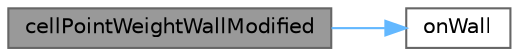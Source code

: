 digraph "cellPointWeightWallModified"
{
 // LATEX_PDF_SIZE
  bgcolor="transparent";
  edge [fontname=Helvetica,fontsize=10,labelfontname=Helvetica,labelfontsize=10];
  node [fontname=Helvetica,fontsize=10,shape=box,height=0.2,width=0.4];
  rankdir="LR";
  Node1 [id="Node000001",label="cellPointWeightWallModified",height=0.2,width=0.4,color="gray40", fillcolor="grey60", style="filled", fontcolor="black",tooltip=" "];
  Node1 -> Node2 [id="edge1_Node000001_Node000002",color="steelblue1",style="solid",tooltip=" "];
  Node2 [id="Node000002",label="onWall",height=0.2,width=0.4,color="grey40", fillcolor="white", style="filled",URL="$classFoam_1_1cellPointWeightWallModified.html#ae52204a84c6e7a90f456a8945a623f98",tooltip=" "];
}
